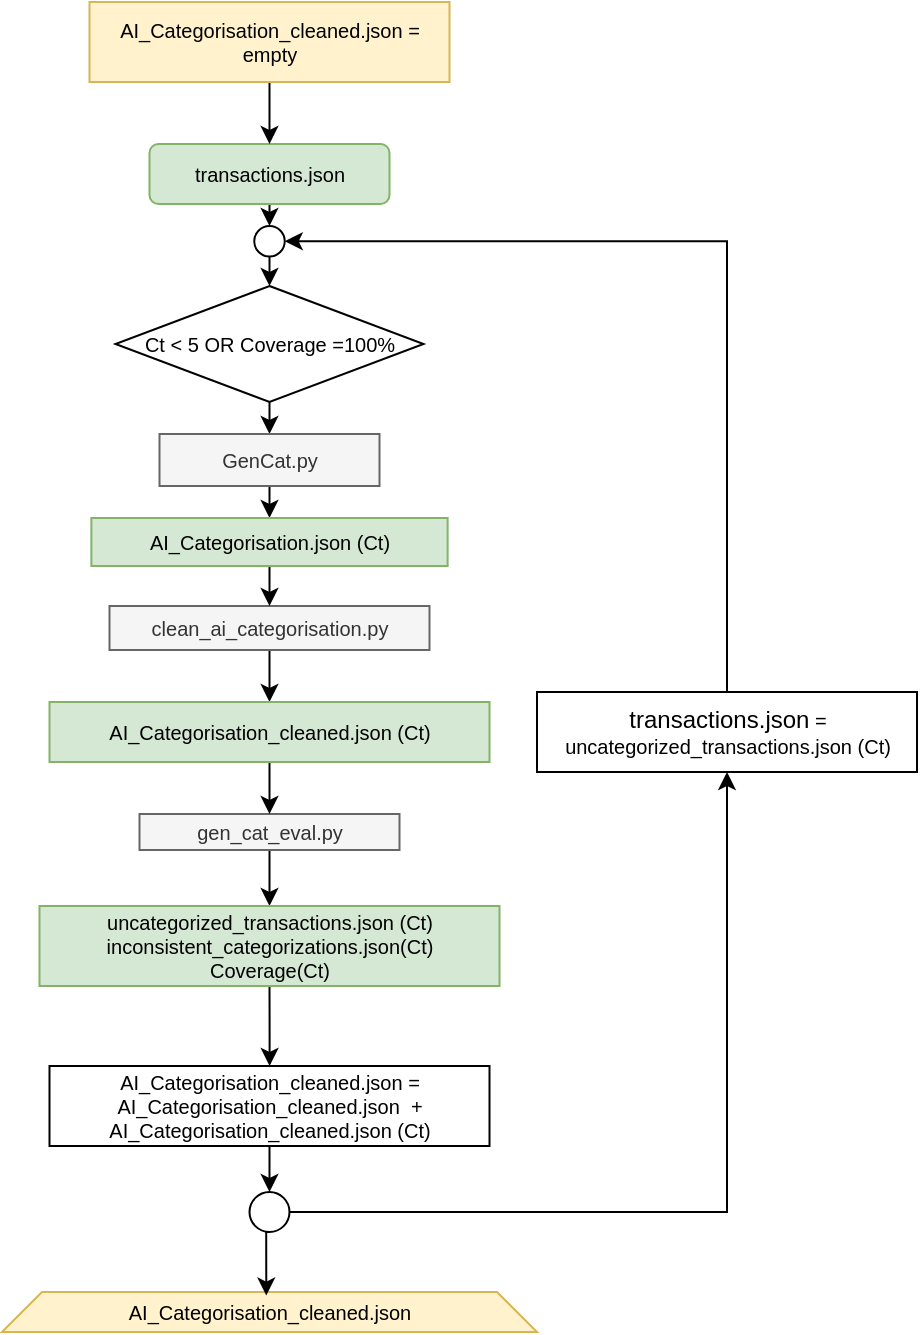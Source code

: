 <mxfile version="28.0.4">
  <diagram name="Page-1" id="WlHuQ_RKHq7Yznqo7h_7">
    <mxGraphModel dx="1426" dy="969" grid="1" gridSize="10" guides="1" tooltips="1" connect="1" arrows="1" fold="1" page="1" pageScale="1" pageWidth="827" pageHeight="1169" math="0" shadow="0">
      <root>
        <mxCell id="0" />
        <mxCell id="1" parent="0" />
        <mxCell id="NdLyIipKTZL6H0zGAYYs-1" value="&lt;span style=&quot;font-size: 10px;&quot;&gt;AI_Categorisation_cleaned.json&lt;/span&gt;" style="shape=trapezoid;perimeter=trapezoidPerimeter;whiteSpace=wrap;html=1;fixedSize=1;fillColor=#fff2cc;strokeColor=#d6b656;" vertex="1" parent="1">
          <mxGeometry x="230" y="725" width="267.5" height="20" as="geometry" />
        </mxCell>
        <mxCell id="NdLyIipKTZL6H0zGAYYs-27" style="edgeStyle=orthogonalEdgeStyle;rounded=0;orthogonalLoop=1;jettySize=auto;html=1;exitX=0.5;exitY=1;exitDx=0;exitDy=0;entryX=0.5;entryY=0;entryDx=0;entryDy=0;" edge="1" parent="1" source="NdLyIipKTZL6H0zGAYYs-2" target="NdLyIipKTZL6H0zGAYYs-4">
          <mxGeometry relative="1" as="geometry" />
        </mxCell>
        <mxCell id="NdLyIipKTZL6H0zGAYYs-2" value="Ct &amp;lt; 5 OR Coverage =100%" style="rhombus;whiteSpace=wrap;html=1;fontSize=10;" vertex="1" parent="1">
          <mxGeometry x="286.75" y="222" width="154" height="58" as="geometry" />
        </mxCell>
        <mxCell id="NdLyIipKTZL6H0zGAYYs-20" style="edgeStyle=orthogonalEdgeStyle;rounded=0;orthogonalLoop=1;jettySize=auto;html=1;exitX=0.5;exitY=1;exitDx=0;exitDy=0;entryX=0.5;entryY=0;entryDx=0;entryDy=0;" edge="1" parent="1" source="NdLyIipKTZL6H0zGAYYs-3" target="NdLyIipKTZL6H0zGAYYs-19">
          <mxGeometry relative="1" as="geometry" />
        </mxCell>
        <mxCell id="NdLyIipKTZL6H0zGAYYs-3" value="transactions.json" style="rounded=1;whiteSpace=wrap;html=1;fontSize=10;fillColor=#d5e8d4;strokeColor=#82b366;" vertex="1" parent="1">
          <mxGeometry x="303.75" y="151" width="120" height="30" as="geometry" />
        </mxCell>
        <mxCell id="NdLyIipKTZL6H0zGAYYs-32" style="edgeStyle=orthogonalEdgeStyle;rounded=0;orthogonalLoop=1;jettySize=auto;html=1;exitX=0.5;exitY=1;exitDx=0;exitDy=0;entryX=0.5;entryY=0;entryDx=0;entryDy=0;" edge="1" parent="1" source="NdLyIipKTZL6H0zGAYYs-4" target="NdLyIipKTZL6H0zGAYYs-31">
          <mxGeometry relative="1" as="geometry" />
        </mxCell>
        <mxCell id="NdLyIipKTZL6H0zGAYYs-4" value="GenCat.py" style="rounded=0;whiteSpace=wrap;html=1;fontSize=10;fillColor=#f5f5f5;fontColor=#333333;strokeColor=#666666;" vertex="1" parent="1">
          <mxGeometry x="308.75" y="296" width="110" height="26" as="geometry" />
        </mxCell>
        <mxCell id="NdLyIipKTZL6H0zGAYYs-13" style="edgeStyle=orthogonalEdgeStyle;rounded=0;orthogonalLoop=1;jettySize=auto;html=1;exitX=0.5;exitY=1;exitDx=0;exitDy=0;entryX=0.5;entryY=0;entryDx=0;entryDy=0;fontSize=10;" edge="1" parent="1" source="NdLyIipKTZL6H0zGAYYs-5" target="NdLyIipKTZL6H0zGAYYs-12">
          <mxGeometry relative="1" as="geometry" />
        </mxCell>
        <mxCell id="NdLyIipKTZL6H0zGAYYs-5" value="clean_ai_categorisation.py" style="rounded=0;whiteSpace=wrap;html=1;fontSize=10;fillColor=#f5f5f5;fontColor=#333333;strokeColor=#666666;" vertex="1" parent="1">
          <mxGeometry x="283.75" y="382" width="160" height="22" as="geometry" />
        </mxCell>
        <mxCell id="NdLyIipKTZL6H0zGAYYs-18" style="edgeStyle=orthogonalEdgeStyle;rounded=0;orthogonalLoop=1;jettySize=auto;html=1;exitX=0.5;exitY=1;exitDx=0;exitDy=0;entryX=0.5;entryY=0;entryDx=0;entryDy=0;fontSize=10;" edge="1" parent="1" source="NdLyIipKTZL6H0zGAYYs-6" target="NdLyIipKTZL6H0zGAYYs-3">
          <mxGeometry relative="1" as="geometry" />
        </mxCell>
        <mxCell id="NdLyIipKTZL6H0zGAYYs-6" value="AI_Categorisation_cleaned.json = empty" style="rounded=0;whiteSpace=wrap;html=1;fontSize=10;fillColor=#fff2cc;strokeColor=#d6b656;" vertex="1" parent="1">
          <mxGeometry x="273.75" y="80" width="180" height="40" as="geometry" />
        </mxCell>
        <mxCell id="NdLyIipKTZL6H0zGAYYs-11" style="edgeStyle=orthogonalEdgeStyle;rounded=0;orthogonalLoop=1;jettySize=auto;html=1;exitX=0.5;exitY=1;exitDx=0;exitDy=0;entryX=0.5;entryY=0;entryDx=0;entryDy=0;fontSize=10;" edge="1" parent="1" source="NdLyIipKTZL6H0zGAYYs-7" target="NdLyIipKTZL6H0zGAYYs-10">
          <mxGeometry relative="1" as="geometry" />
        </mxCell>
        <mxCell id="NdLyIipKTZL6H0zGAYYs-7" value="gen_cat_eval.py" style="rounded=0;whiteSpace=wrap;html=1;fontSize=10;fillColor=#f5f5f5;fontColor=#333333;strokeColor=#666666;" vertex="1" parent="1">
          <mxGeometry x="298.75" y="486" width="130" height="18" as="geometry" />
        </mxCell>
        <mxCell id="NdLyIipKTZL6H0zGAYYs-34" style="edgeStyle=orthogonalEdgeStyle;rounded=0;orthogonalLoop=1;jettySize=auto;html=1;exitX=0.5;exitY=1;exitDx=0;exitDy=0;entryX=0.5;entryY=0;entryDx=0;entryDy=0;" edge="1" parent="1" source="NdLyIipKTZL6H0zGAYYs-9" target="NdLyIipKTZL6H0zGAYYs-23">
          <mxGeometry relative="1" as="geometry" />
        </mxCell>
        <mxCell id="NdLyIipKTZL6H0zGAYYs-9" value="AI_Categorisation_cleaned.json = AI_Categorisation_cleaned.json&amp;nbsp; + AI_Categorisation_cleaned.json (Ct)" style="whiteSpace=wrap;html=1;fontSize=10;" vertex="1" parent="1">
          <mxGeometry x="253.75" y="612" width="220" height="40" as="geometry" />
        </mxCell>
        <mxCell id="NdLyIipKTZL6H0zGAYYs-14" style="edgeStyle=orthogonalEdgeStyle;rounded=0;orthogonalLoop=1;jettySize=auto;html=1;exitX=0.5;exitY=1;exitDx=0;exitDy=0;fontSize=10;" edge="1" parent="1" source="NdLyIipKTZL6H0zGAYYs-10" target="NdLyIipKTZL6H0zGAYYs-9">
          <mxGeometry relative="1" as="geometry" />
        </mxCell>
        <mxCell id="NdLyIipKTZL6H0zGAYYs-10" value="uncategorized_transactions.json (Ct)&lt;div&gt;inconsistent_categorizations.json(Ct)&lt;/div&gt;&lt;div&gt;Coverage(Ct)&lt;/div&gt;" style="whiteSpace=wrap;html=1;fontSize=10;fillColor=#d5e8d4;strokeColor=#82b366;" vertex="1" parent="1">
          <mxGeometry x="248.75" y="532" width="230" height="40" as="geometry" />
        </mxCell>
        <mxCell id="NdLyIipKTZL6H0zGAYYs-30" style="edgeStyle=orthogonalEdgeStyle;rounded=0;orthogonalLoop=1;jettySize=auto;html=1;exitX=0.5;exitY=1;exitDx=0;exitDy=0;entryX=0.5;entryY=0;entryDx=0;entryDy=0;" edge="1" parent="1" source="NdLyIipKTZL6H0zGAYYs-12" target="NdLyIipKTZL6H0zGAYYs-7">
          <mxGeometry relative="1" as="geometry" />
        </mxCell>
        <mxCell id="NdLyIipKTZL6H0zGAYYs-12" value="AI_Categorisation_cleaned.json (Ct)" style="whiteSpace=wrap;html=1;fontSize=10;fillColor=#d5e8d4;strokeColor=#82b366;" vertex="1" parent="1">
          <mxGeometry x="253.75" y="430" width="220" height="30" as="geometry" />
        </mxCell>
        <mxCell id="NdLyIipKTZL6H0zGAYYs-36" style="edgeStyle=orthogonalEdgeStyle;rounded=0;orthogonalLoop=1;jettySize=auto;html=1;exitX=0.5;exitY=0;exitDx=0;exitDy=0;entryX=1;entryY=0.5;entryDx=0;entryDy=0;" edge="1" parent="1" source="NdLyIipKTZL6H0zGAYYs-15" target="NdLyIipKTZL6H0zGAYYs-19">
          <mxGeometry relative="1" as="geometry" />
        </mxCell>
        <mxCell id="NdLyIipKTZL6H0zGAYYs-15" value="&lt;span style=&quot;font-size: 12px;&quot;&gt;transactions.json&lt;/span&gt;&amp;nbsp;= uncategorized_transactions.json (Ct)" style="whiteSpace=wrap;html=1;fontSize=10;" vertex="1" parent="1">
          <mxGeometry x="497.5" y="425" width="190" height="40" as="geometry" />
        </mxCell>
        <mxCell id="NdLyIipKTZL6H0zGAYYs-21" style="edgeStyle=orthogonalEdgeStyle;rounded=0;orthogonalLoop=1;jettySize=auto;html=1;exitX=0.5;exitY=1;exitDx=0;exitDy=0;entryX=0.5;entryY=0;entryDx=0;entryDy=0;" edge="1" parent="1" source="NdLyIipKTZL6H0zGAYYs-19" target="NdLyIipKTZL6H0zGAYYs-2">
          <mxGeometry relative="1" as="geometry" />
        </mxCell>
        <mxCell id="NdLyIipKTZL6H0zGAYYs-19" value="" style="ellipse;whiteSpace=wrap;html=1;aspect=fixed;" vertex="1" parent="1">
          <mxGeometry x="356.125" y="192" width="15.25" height="15.25" as="geometry" />
        </mxCell>
        <mxCell id="NdLyIipKTZL6H0zGAYYs-35" style="edgeStyle=orthogonalEdgeStyle;rounded=0;orthogonalLoop=1;jettySize=auto;html=1;exitX=1;exitY=0.5;exitDx=0;exitDy=0;entryX=0.5;entryY=1;entryDx=0;entryDy=0;" edge="1" parent="1" source="NdLyIipKTZL6H0zGAYYs-23" target="NdLyIipKTZL6H0zGAYYs-15">
          <mxGeometry relative="1" as="geometry" />
        </mxCell>
        <mxCell id="NdLyIipKTZL6H0zGAYYs-23" value="" style="ellipse;whiteSpace=wrap;html=1;aspect=fixed;" vertex="1" parent="1">
          <mxGeometry x="353.75" y="675" width="20" height="20" as="geometry" />
        </mxCell>
        <mxCell id="NdLyIipKTZL6H0zGAYYs-25" style="edgeStyle=orthogonalEdgeStyle;rounded=0;orthogonalLoop=1;jettySize=auto;html=1;exitX=0.5;exitY=1;exitDx=0;exitDy=0;entryX=0.494;entryY=0.088;entryDx=0;entryDy=0;entryPerimeter=0;" edge="1" parent="1" source="NdLyIipKTZL6H0zGAYYs-23" target="NdLyIipKTZL6H0zGAYYs-1">
          <mxGeometry relative="1" as="geometry" />
        </mxCell>
        <mxCell id="NdLyIipKTZL6H0zGAYYs-33" style="edgeStyle=orthogonalEdgeStyle;rounded=0;orthogonalLoop=1;jettySize=auto;html=1;exitX=0.5;exitY=1;exitDx=0;exitDy=0;entryX=0.5;entryY=0;entryDx=0;entryDy=0;" edge="1" parent="1" source="NdLyIipKTZL6H0zGAYYs-31" target="NdLyIipKTZL6H0zGAYYs-5">
          <mxGeometry relative="1" as="geometry" />
        </mxCell>
        <mxCell id="NdLyIipKTZL6H0zGAYYs-31" value="AI_Categorisation.json (Ct)" style="whiteSpace=wrap;html=1;fontSize=10;fillColor=#d5e8d4;strokeColor=#82b366;" vertex="1" parent="1">
          <mxGeometry x="274.685" y="338" width="178.13" height="24" as="geometry" />
        </mxCell>
      </root>
    </mxGraphModel>
  </diagram>
</mxfile>
